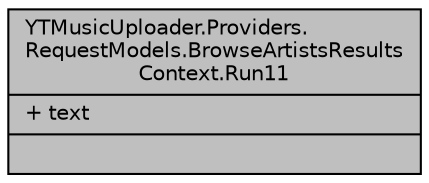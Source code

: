 digraph "YTMusicUploader.Providers.RequestModels.BrowseArtistsResultsContext.Run11"
{
 // LATEX_PDF_SIZE
  edge [fontname="Helvetica",fontsize="10",labelfontname="Helvetica",labelfontsize="10"];
  node [fontname="Helvetica",fontsize="10",shape=record];
  Node1 [label="{YTMusicUploader.Providers.\lRequestModels.BrowseArtistsResults\lContext.Run11\n|+ text\l|}",height=0.2,width=0.4,color="black", fillcolor="grey75", style="filled", fontcolor="black",tooltip=" "];
}
